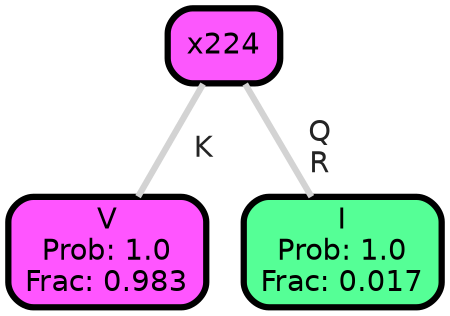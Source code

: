 graph Tree {
node [shape=box, style="filled, rounded",color="black",penwidth="3",fontcolor="black",                 fontname=helvetica] ;
graph [ranksep="0 equally", splines=straight,                 bgcolor=transparent, dpi=200] ;
edge [fontname=helvetica, fontweight=bold,fontcolor=grey14,color=lightgray] ;
0 [label="V
Prob: 1.0
Frac: 0.983", fillcolor="#ff55ff"] ;
1 [label="x224", fillcolor="#fc57fd"] ;
2 [label="I
Prob: 1.0
Frac: 0.017", fillcolor="#55ff96"] ;
1 -- 0 [label=" K",penwidth=3] ;
1 -- 2 [label=" Q\n R",penwidth=3] ;
{rank = same;}}